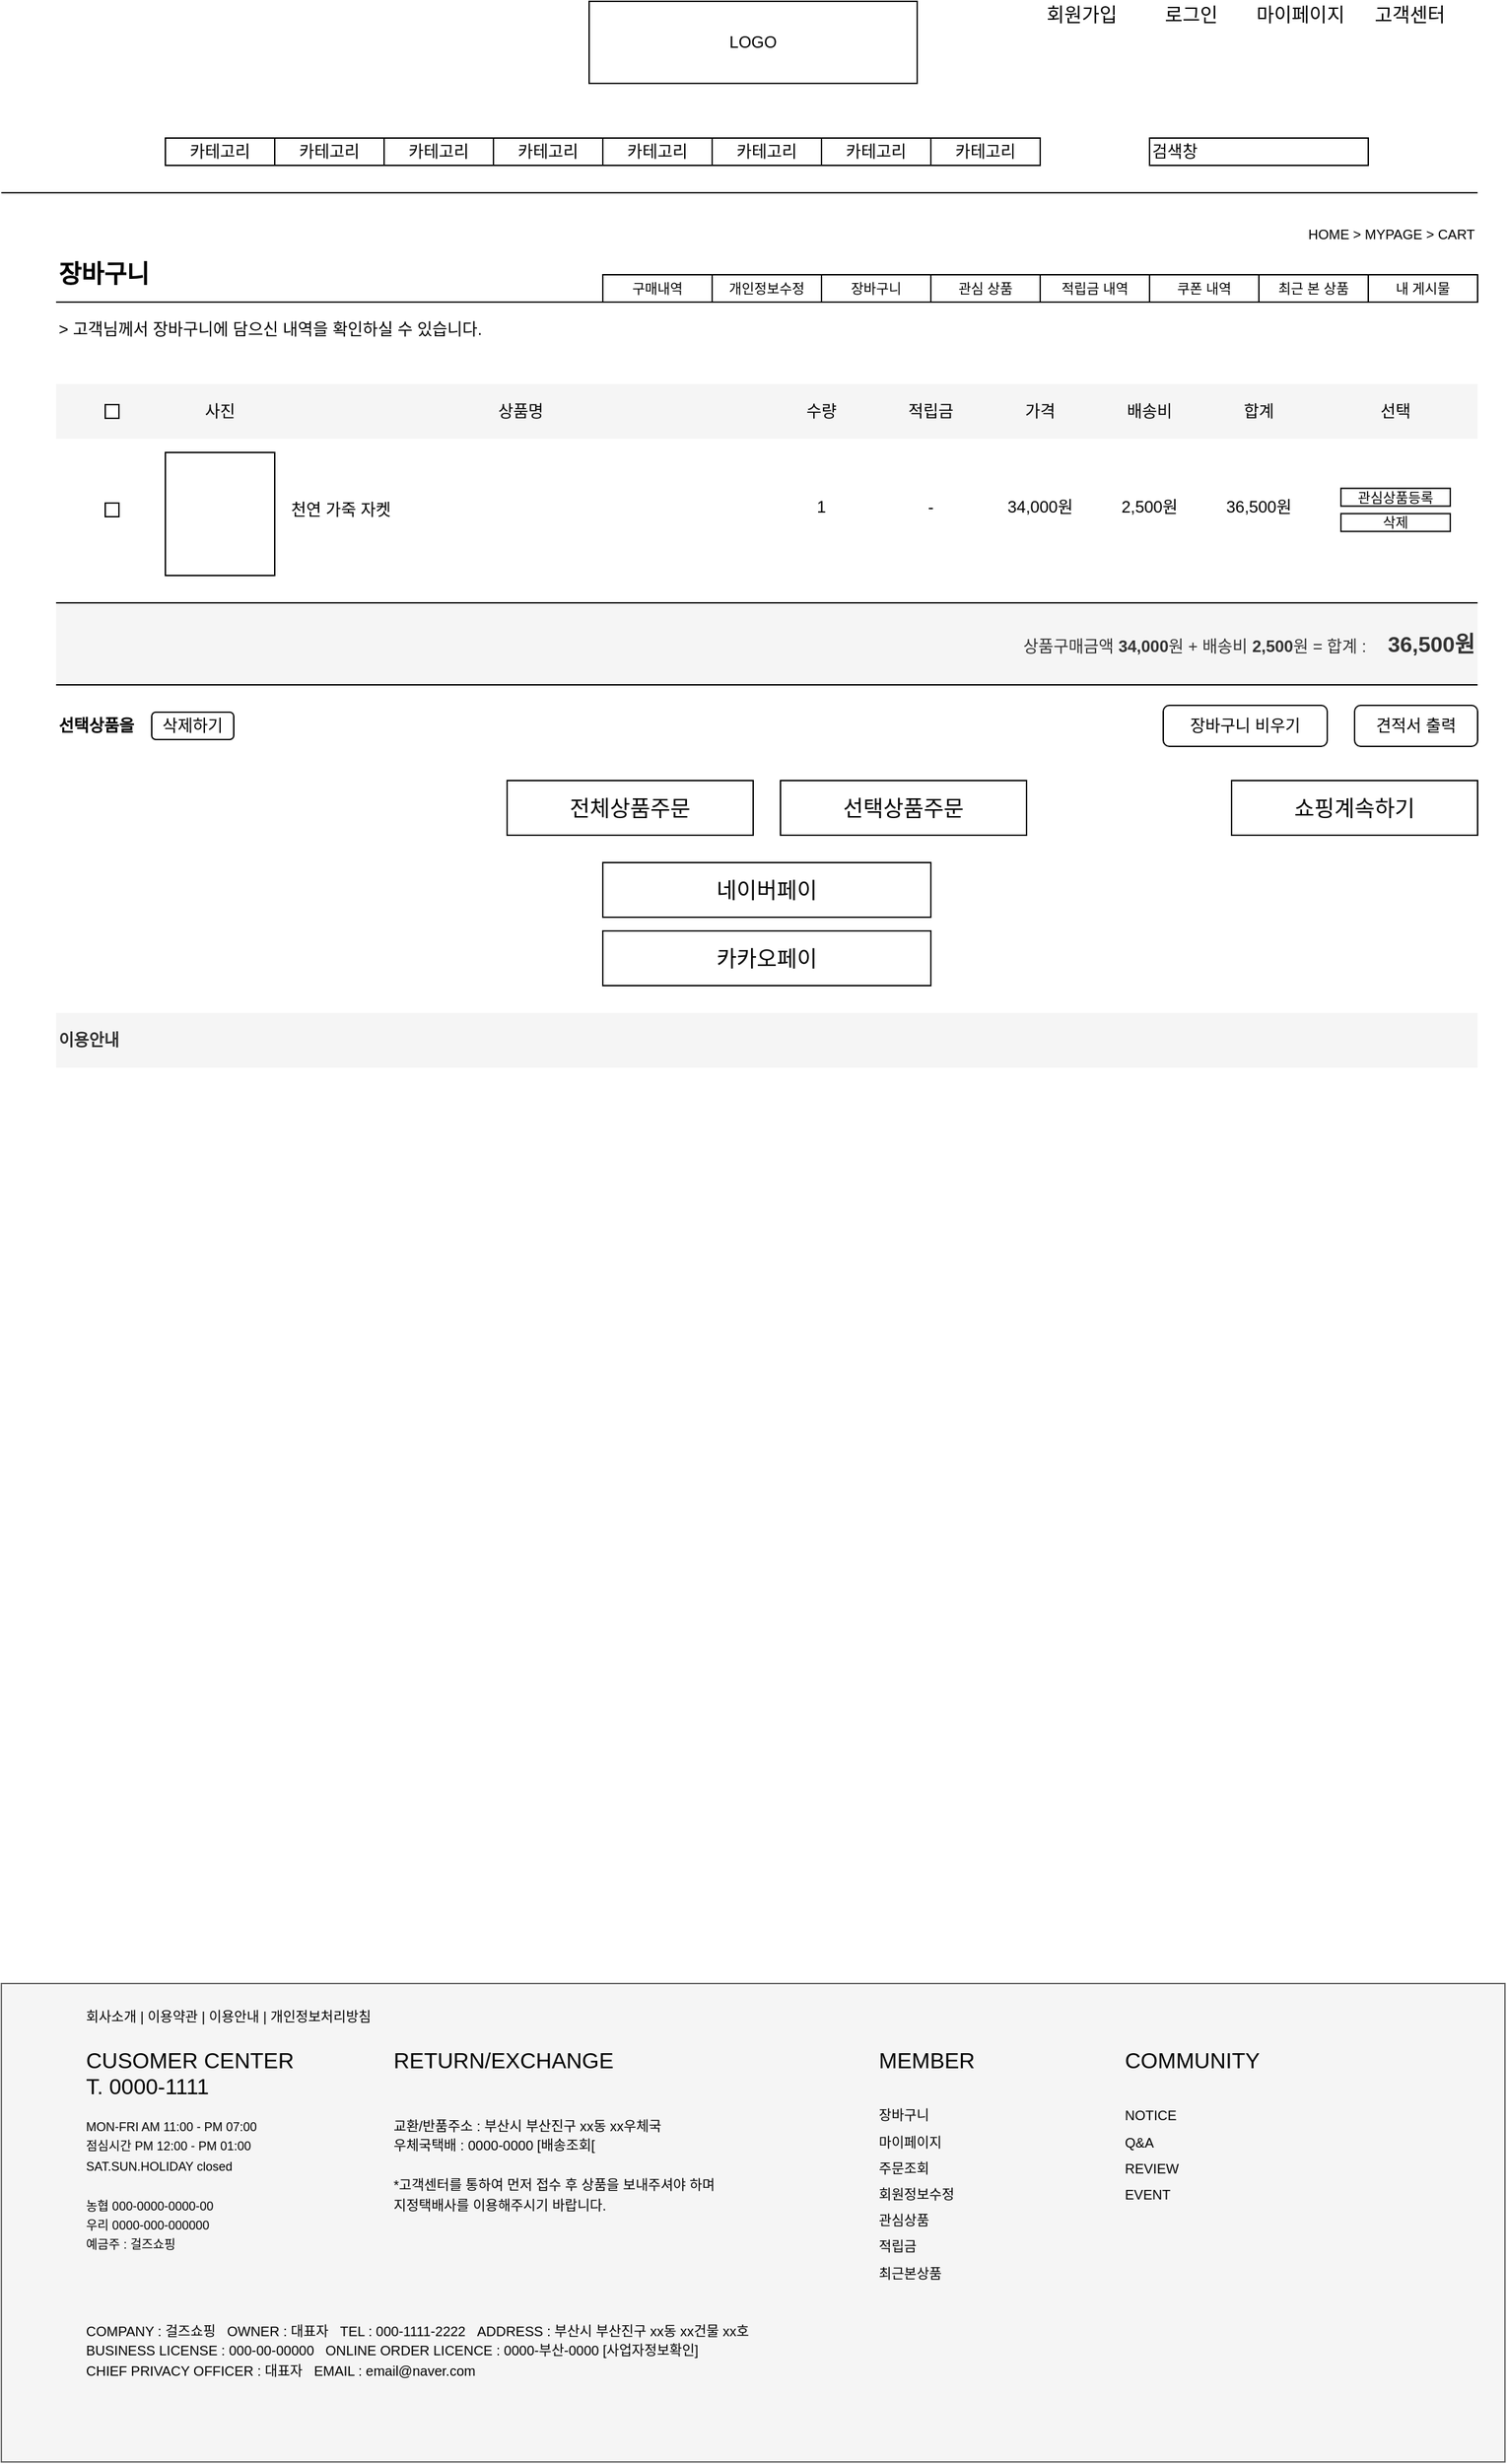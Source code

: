 <mxfile version="20.8.20" type="device"><diagram name="Page-1" id="03018318-947c-dd8e-b7a3-06fadd420f32"><mxGraphModel dx="1434" dy="739" grid="1" gridSize="10" guides="1" tooltips="1" connect="1" arrows="1" fold="1" page="1" pageScale="1" pageWidth="1100" pageHeight="850" background="none" math="0" shadow="0"><root><mxCell id="0"/><mxCell id="1" parent="0"/><mxCell id="1_D58szgOboF152KA7kx-70" value="상품구매금액 &lt;b&gt;34,000&lt;/b&gt;원 + 배송비 &lt;b&gt;2,500&lt;/b&gt;원 = 합계 : &lt;span style=&quot;white-space: pre;&quot;&gt;&#9;&lt;/span&gt;&lt;b&gt;&lt;font style=&quot;font-size: 16px;&quot;&gt;36,500원&lt;/font&gt;&lt;/b&gt;" style="rounded=0;whiteSpace=wrap;html=1;shadow=0;glass=0;sketch=0;fontSize=12;fillColor=#f5f5f5;strokeColor=none;fontColor=#333333;align=right;" vertex="1" parent="1"><mxGeometry x="40" y="480" width="1040" height="60" as="geometry"/></mxCell><mxCell id="1_D58szgOboF152KA7kx-69" value="선택상품을" style="rounded=0;whiteSpace=wrap;html=1;shadow=0;glass=0;sketch=0;fontSize=12;fillColor=none;strokeColor=none;fontStyle=1;align=left;" vertex="1" parent="1"><mxGeometry x="40" y="550" width="470" height="40" as="geometry"/></mxCell><mxCell id="677b7b8949515195-4" value="회원가입" style="text;html=1;points=[];align=center;verticalAlign=top;spacingTop=-4;fontSize=14;fontFamily=Verdana" parent="1" vertex="1"><mxGeometry x="760" y="40" width="60" height="20" as="geometry"/></mxCell><mxCell id="677b7b8949515195-5" value="로그인" style="text;html=1;points=[];align=center;verticalAlign=top;spacingTop=-4;fontSize=14;fontFamily=Verdana" parent="1" vertex="1"><mxGeometry x="840" y="40" width="60" height="20" as="geometry"/></mxCell><mxCell id="677b7b8949515195-6" value="마이페이지" style="text;html=1;points=[];align=center;verticalAlign=top;spacingTop=-4;fontSize=14;fontFamily=Verdana" parent="1" vertex="1"><mxGeometry x="920" y="40" width="60" height="20" as="geometry"/></mxCell><mxCell id="677b7b8949515195-7" value="고객센터" style="text;html=1;points=[];align=center;verticalAlign=top;spacingTop=-4;fontSize=14;fontFamily=Verdana" parent="1" vertex="1"><mxGeometry x="1000" y="40" width="60" height="20" as="geometry"/></mxCell><mxCell id="tAWyXZQAekTBP1LmAkg3-1" value="LOGO" style="rounded=0;whiteSpace=wrap;html=1;" parent="1" vertex="1"><mxGeometry x="430" y="40" width="240" height="60" as="geometry"/></mxCell><mxCell id="tAWyXZQAekTBP1LmAkg3-4" value="카테고리" style="rounded=0;whiteSpace=wrap;html=1;fillColor=none;" parent="1" vertex="1"><mxGeometry x="120" y="140" width="80" height="20" as="geometry"/></mxCell><mxCell id="tAWyXZQAekTBP1LmAkg3-5" value="카테고리" style="rounded=0;whiteSpace=wrap;html=1;fillColor=none;" parent="1" vertex="1"><mxGeometry x="200" y="140" width="80" height="20" as="geometry"/></mxCell><mxCell id="tAWyXZQAekTBP1LmAkg3-7" value="카테고리" style="rounded=0;whiteSpace=wrap;html=1;fillColor=none;" parent="1" vertex="1"><mxGeometry x="360" y="140" width="80" height="20" as="geometry"/></mxCell><mxCell id="tAWyXZQAekTBP1LmAkg3-8" value="카테고리" style="rounded=0;whiteSpace=wrap;html=1;fillColor=none;" parent="1" vertex="1"><mxGeometry x="280" y="140" width="80" height="20" as="geometry"/></mxCell><mxCell id="tAWyXZQAekTBP1LmAkg3-9" value="카테고리" style="rounded=0;whiteSpace=wrap;html=1;fillColor=none;" parent="1" vertex="1"><mxGeometry x="680" y="140" width="80" height="20" as="geometry"/></mxCell><mxCell id="tAWyXZQAekTBP1LmAkg3-10" value="카테고리" style="rounded=0;whiteSpace=wrap;html=1;fillColor=none;" parent="1" vertex="1"><mxGeometry x="600" y="140" width="80" height="20" as="geometry"/></mxCell><mxCell id="tAWyXZQAekTBP1LmAkg3-11" value="카테고리" style="rounded=0;whiteSpace=wrap;html=1;fillColor=none;" parent="1" vertex="1"><mxGeometry x="520" y="140" width="80" height="20" as="geometry"/></mxCell><mxCell id="tAWyXZQAekTBP1LmAkg3-12" value="카테고리" style="rounded=0;whiteSpace=wrap;html=1;fillColor=none;" parent="1" vertex="1"><mxGeometry x="440" y="140" width="80" height="20" as="geometry"/></mxCell><mxCell id="tAWyXZQAekTBP1LmAkg3-13" value="검색창" style="rounded=0;whiteSpace=wrap;html=1;fillColor=none;align=left;" parent="1" vertex="1"><mxGeometry x="840" y="140" width="160" height="20" as="geometry"/></mxCell><mxCell id="tAWyXZQAekTBP1LmAkg3-43" value="" style="endArrow=none;html=1;rounded=0;" parent="1" edge="1"><mxGeometry width="50" height="50" relative="1" as="geometry"><mxPoint y="180" as="sourcePoint"/><mxPoint x="1080" y="180" as="targetPoint"/></mxGeometry></mxCell><mxCell id="YVRWN7XT4B0xnGiOb3B0-42" value="" style="rounded=0;whiteSpace=wrap;html=1;strokeColor=#666666;fillColor=#f5f5f5;fontColor=#333333;" parent="1" vertex="1"><mxGeometry y="1490" width="1100" height="350" as="geometry"/></mxCell><mxCell id="YVRWN7XT4B0xnGiOb3B0-43" value="&lt;font style=&quot;font-size: 9px;&quot;&gt;MON-FRI AM 11:00 - PM 07:00&lt;br style=&quot;font-size: 9px;&quot;&gt;점심시간 PM 12:00 - PM 01:00&lt;br style=&quot;font-size: 9px;&quot;&gt;SAT.SUN.HOLIDAY closed&lt;br style=&quot;font-size: 9px;&quot;&gt;&lt;br style=&quot;font-size: 9px;&quot;&gt;농협 000-0000-0000-00&lt;br style=&quot;font-size: 9px;&quot;&gt;우리 0000-000-000000&lt;br style=&quot;font-size: 9px;&quot;&gt;예금주 : 걸즈쇼핑&lt;/font&gt;" style="rounded=0;whiteSpace=wrap;html=1;strokeColor=none;fillColor=none;align=left;verticalAlign=top;" parent="1" vertex="1"><mxGeometry x="60" y="1580" width="190" height="140" as="geometry"/></mxCell><mxCell id="YVRWN7XT4B0xnGiOb3B0-44" value="&lt;span style=&quot;font-size: 10px;&quot;&gt;교환/반품주소 : 부산시 부산진구 xx동 xx우체국&lt;br&gt;우체국택배 : 0000-0000 [배송조회[&lt;br&gt;&lt;br&gt;*고객센터를 통하여 먼저 접수 후 상품을 보내주셔야 하며&lt;br&gt;지정택배사를 이용해주시기 바랍니다.&lt;br style=&quot;&quot;&gt;&lt;/span&gt;" style="rounded=0;whiteSpace=wrap;html=1;strokeColor=none;fillColor=none;align=left;verticalAlign=top;" parent="1" vertex="1"><mxGeometry x="285" y="1580" width="335" height="120" as="geometry"/></mxCell><mxCell id="YVRWN7XT4B0xnGiOb3B0-45" value="CUSOMER CENTER&lt;br style=&quot;border-color: var(--border-color); font-size: 16px;&quot;&gt;&lt;span style=&quot;font-size: 16px;&quot;&gt;T. 0000-1111&lt;/span&gt;" style="rounded=0;whiteSpace=wrap;html=1;fontSize=16;fillColor=none;strokeColor=none;align=left;verticalAlign=top;" parent="1" vertex="1"><mxGeometry x="60" y="1530" width="200" height="50" as="geometry"/></mxCell><mxCell id="YVRWN7XT4B0xnGiOb3B0-46" value="RETURN/EXCHANGE" style="rounded=0;whiteSpace=wrap;html=1;fontSize=16;fillColor=none;strokeColor=none;align=left;verticalAlign=top;" parent="1" vertex="1"><mxGeometry x="285" y="1530" width="200" height="50" as="geometry"/></mxCell><mxCell id="YVRWN7XT4B0xnGiOb3B0-48" value="MEMBER&lt;br&gt;&lt;br&gt;&lt;font style=&quot;font-size: 10px;&quot;&gt;장바구니&lt;br&gt;마이페이지&lt;br&gt;주문조회&lt;br&gt;회원정보수정&lt;br&gt;관심상품&lt;br&gt;적립금&lt;br&gt;최근본상품&lt;/font&gt;" style="rounded=0;whiteSpace=wrap;html=1;fontSize=16;fillColor=none;strokeColor=none;align=left;verticalAlign=top;" parent="1" vertex="1"><mxGeometry x="640" y="1530" width="200" height="50" as="geometry"/></mxCell><mxCell id="YVRWN7XT4B0xnGiOb3B0-49" value="COMMUNITY&lt;br&gt;&lt;br&gt;&lt;font style=&quot;font-size: 10px;&quot;&gt;NOTICE&lt;br&gt;Q&amp;amp;A&lt;br&gt;REVIEW&lt;br&gt;EVENT&lt;/font&gt;" style="rounded=0;whiteSpace=wrap;html=1;fontSize=16;fillColor=none;strokeColor=none;align=left;verticalAlign=top;" parent="1" vertex="1"><mxGeometry x="820" y="1530" width="200" height="50" as="geometry"/></mxCell><mxCell id="YVRWN7XT4B0xnGiOb3B0-50" value="&lt;span style=&quot;font-size: 10px;&quot;&gt;COMPANY : 걸즈쇼핑&amp;nbsp; &amp;nbsp;OWNER : 대표자&amp;nbsp; &amp;nbsp;TEL : 000-1111-2222&amp;nbsp; &amp;nbsp;ADDRESS : 부산시 부산진구 xx동 xx건물 xx호&lt;br&gt;BUSINESS LICENSE : 000-00-00000&amp;nbsp; &amp;nbsp;ONLINE ORDER LICENCE : 0000-부산-0000 [사업자정보확인]&lt;br&gt;CHIEF PRIVACY OFFICER : 대표자&amp;nbsp; &amp;nbsp;EMAIL : email@naver.com&lt;br style=&quot;&quot;&gt;&lt;/span&gt;" style="rounded=0;whiteSpace=wrap;html=1;strokeColor=none;fillColor=none;align=left;verticalAlign=top;" parent="1" vertex="1"><mxGeometry x="60" y="1730" width="770" height="60" as="geometry"/></mxCell><mxCell id="YVRWN7XT4B0xnGiOb3B0-51" value="&lt;div style=&quot;&quot;&gt;&lt;span style=&quot;font-size: 10px; background-color: initial;&quot;&gt;회사소개 | 이용약관 | 이용안내 | 개인정보처리방침&lt;/span&gt;&lt;/div&gt;" style="rounded=0;whiteSpace=wrap;html=1;strokeColor=none;fillColor=none;align=left;verticalAlign=top;" parent="1" vertex="1"><mxGeometry x="60" y="1500" width="1040" height="120" as="geometry"/></mxCell><mxCell id="_u6w3v2O0VIGlpJXjt6S-1" value="HOME &amp;gt; MYPAGE &amp;gt; CART" style="rounded=0;whiteSpace=wrap;html=1;fontSize=10;fillColor=none;strokeColor=none;align=right;" parent="1" vertex="1"><mxGeometry x="840" y="200" width="240" height="20" as="geometry"/></mxCell><mxCell id="1_D58szgOboF152KA7kx-28" value="내 게시물" style="rounded=0;whiteSpace=wrap;html=1;shadow=0;glass=0;sketch=0;fontSize=10;fillColor=none;" vertex="1" parent="1"><mxGeometry x="1000" y="240" width="80" height="20" as="geometry"/></mxCell><mxCell id="1_D58szgOboF152KA7kx-29" value="최근 본 상품" style="rounded=0;whiteSpace=wrap;html=1;shadow=0;glass=0;sketch=0;fontSize=10;fillColor=none;" vertex="1" parent="1"><mxGeometry x="920" y="240" width="80" height="20" as="geometry"/></mxCell><mxCell id="1_D58szgOboF152KA7kx-30" value="쿠폰 내역" style="rounded=0;whiteSpace=wrap;html=1;shadow=0;glass=0;sketch=0;fontSize=10;fillColor=none;" vertex="1" parent="1"><mxGeometry x="840" y="240" width="80" height="20" as="geometry"/></mxCell><mxCell id="1_D58szgOboF152KA7kx-31" value="적립금 내역" style="rounded=0;whiteSpace=wrap;html=1;shadow=0;glass=0;sketch=0;fontSize=10;fillColor=none;" vertex="1" parent="1"><mxGeometry x="760" y="240" width="80" height="20" as="geometry"/></mxCell><mxCell id="1_D58szgOboF152KA7kx-32" value="관심 상품" style="rounded=0;whiteSpace=wrap;html=1;shadow=0;glass=0;sketch=0;fontSize=10;fillColor=none;" vertex="1" parent="1"><mxGeometry x="680" y="240" width="80" height="20" as="geometry"/></mxCell><mxCell id="1_D58szgOboF152KA7kx-33" value="장바구니" style="rounded=0;whiteSpace=wrap;html=1;shadow=0;glass=0;sketch=0;fontSize=10;fillColor=none;" vertex="1" parent="1"><mxGeometry x="600" y="240" width="80" height="20" as="geometry"/></mxCell><mxCell id="1_D58szgOboF152KA7kx-34" value="개인정보수정" style="rounded=0;whiteSpace=wrap;html=1;shadow=0;glass=0;sketch=0;fontSize=10;fillColor=none;" vertex="1" parent="1"><mxGeometry x="520" y="240" width="80" height="20" as="geometry"/></mxCell><mxCell id="1_D58szgOboF152KA7kx-35" value="구매내역" style="rounded=0;whiteSpace=wrap;html=1;shadow=0;glass=0;sketch=0;fontSize=10;fillColor=none;" vertex="1" parent="1"><mxGeometry x="440" y="240" width="80" height="20" as="geometry"/></mxCell><mxCell id="1_D58szgOboF152KA7kx-36" value="" style="endArrow=none;html=1;rounded=0;fontSize=10;entryX=0;entryY=0.75;entryDx=0;entryDy=0;" edge="1" parent="1"><mxGeometry width="50" height="50" relative="1" as="geometry"><mxPoint x="40" y="260" as="sourcePoint"/><mxPoint x="440" y="260" as="targetPoint"/></mxGeometry></mxCell><mxCell id="1_D58szgOboF152KA7kx-37" value="장바구니" style="rounded=0;whiteSpace=wrap;html=1;shadow=0;glass=0;sketch=0;fontSize=18;fillColor=none;strokeColor=none;fontStyle=1;align=left;" vertex="1" parent="1"><mxGeometry x="40" y="220" width="120" height="40" as="geometry"/></mxCell><mxCell id="1_D58szgOboF152KA7kx-38" value="&amp;gt; 고객님께서 장바구니에 담으신 내역을 확인하실 수 있습니다." style="rounded=0;whiteSpace=wrap;html=1;shadow=0;glass=0;sketch=0;fontSize=12;fillColor=none;strokeColor=none;fontStyle=0;align=left;" vertex="1" parent="1"><mxGeometry x="40" y="260" width="470" height="40" as="geometry"/></mxCell><mxCell id="1_D58szgOboF152KA7kx-40" value="" style="rounded=0;whiteSpace=wrap;html=1;shadow=0;glass=0;sketch=0;fontSize=10;fillColor=#f5f5f5;strokeColor=none;fontColor=#333333;" vertex="1" parent="1"><mxGeometry x="40" y="320" width="1040" height="40" as="geometry"/></mxCell><mxCell id="1_D58szgOboF152KA7kx-42" value="사진" style="rounded=0;whiteSpace=wrap;html=1;shadow=0;glass=0;sketch=0;fontSize=12;fillColor=none;strokeColor=none;" vertex="1" parent="1"><mxGeometry x="120" y="330" width="80" height="20" as="geometry"/></mxCell><mxCell id="1_D58szgOboF152KA7kx-43" value="상품명" style="rounded=0;whiteSpace=wrap;html=1;shadow=0;glass=0;sketch=0;fontSize=12;fillColor=none;strokeColor=none;" vertex="1" parent="1"><mxGeometry x="200" y="330" width="360" height="20" as="geometry"/></mxCell><mxCell id="1_D58szgOboF152KA7kx-44" value="수량" style="rounded=0;whiteSpace=wrap;html=1;shadow=0;glass=0;sketch=0;fontSize=12;fillColor=none;strokeColor=none;" vertex="1" parent="1"><mxGeometry x="560" y="330" width="80" height="20" as="geometry"/></mxCell><mxCell id="1_D58szgOboF152KA7kx-45" value="적립금" style="rounded=0;whiteSpace=wrap;html=1;shadow=0;glass=0;sketch=0;fontSize=12;fillColor=none;strokeColor=none;" vertex="1" parent="1"><mxGeometry x="640" y="330" width="80" height="20" as="geometry"/></mxCell><mxCell id="1_D58szgOboF152KA7kx-46" value="가격" style="rounded=0;whiteSpace=wrap;html=1;shadow=0;glass=0;sketch=0;fontSize=12;fillColor=none;strokeColor=none;" vertex="1" parent="1"><mxGeometry x="720" y="330" width="80" height="20" as="geometry"/></mxCell><mxCell id="1_D58szgOboF152KA7kx-47" value="배송비" style="rounded=0;whiteSpace=wrap;html=1;shadow=0;glass=0;sketch=0;fontSize=12;fillColor=none;strokeColor=none;" vertex="1" parent="1"><mxGeometry x="800" y="330" width="80" height="20" as="geometry"/></mxCell><mxCell id="1_D58szgOboF152KA7kx-48" value="합계" style="rounded=0;whiteSpace=wrap;html=1;shadow=0;glass=0;sketch=0;fontSize=12;fillColor=none;strokeColor=none;" vertex="1" parent="1"><mxGeometry x="880" y="330" width="80" height="20" as="geometry"/></mxCell><mxCell id="1_D58szgOboF152KA7kx-49" value="선택" style="rounded=0;whiteSpace=wrap;html=1;shadow=0;glass=0;sketch=0;fontSize=12;fillColor=none;strokeColor=none;" vertex="1" parent="1"><mxGeometry x="960" y="330" width="120" height="20" as="geometry"/></mxCell><mxCell id="1_D58szgOboF152KA7kx-51" value="" style="rounded=0;whiteSpace=wrap;html=1;shadow=0;glass=0;sketch=0;fontSize=12;" vertex="1" parent="1"><mxGeometry x="76" y="335" width="10" height="10" as="geometry"/></mxCell><mxCell id="1_D58szgOboF152KA7kx-52" value="" style="rounded=0;whiteSpace=wrap;html=1;shadow=0;glass=0;sketch=0;fontSize=12;fillColor=none;strokeColor=none;" vertex="1" parent="1"><mxGeometry x="40" y="360" width="80" height="100" as="geometry"/></mxCell><mxCell id="1_D58szgOboF152KA7kx-53" value="" style="rounded=0;whiteSpace=wrap;html=1;shadow=0;glass=0;sketch=0;fontSize=12;fillColor=default;" vertex="1" parent="1"><mxGeometry x="120" y="370" width="80" height="90" as="geometry"/></mxCell><mxCell id="1_D58szgOboF152KA7kx-54" value="천연 가죽 자켓" style="rounded=0;whiteSpace=wrap;html=1;shadow=0;glass=0;sketch=0;fontSize=12;fillColor=none;align=left;strokeColor=none;" vertex="1" parent="1"><mxGeometry x="210" y="362" width="340" height="100" as="geometry"/></mxCell><mxCell id="1_D58szgOboF152KA7kx-55" value="1" style="rounded=0;whiteSpace=wrap;html=1;shadow=0;glass=0;sketch=0;fontSize=12;fillColor=none;strokeColor=none;" vertex="1" parent="1"><mxGeometry x="560" y="360" width="80" height="100" as="geometry"/></mxCell><mxCell id="1_D58szgOboF152KA7kx-57" value="-" style="rounded=0;whiteSpace=wrap;html=1;shadow=0;glass=0;sketch=0;fontSize=12;fillColor=none;strokeColor=none;" vertex="1" parent="1"><mxGeometry x="640" y="360" width="80" height="100" as="geometry"/></mxCell><mxCell id="1_D58szgOboF152KA7kx-58" value="2,500원" style="rounded=0;whiteSpace=wrap;html=1;shadow=0;glass=0;sketch=0;fontSize=12;fillColor=none;strokeColor=none;" vertex="1" parent="1"><mxGeometry x="800" y="360" width="80" height="100" as="geometry"/></mxCell><mxCell id="1_D58szgOboF152KA7kx-59" value="34,000원" style="rounded=0;whiteSpace=wrap;html=1;shadow=0;glass=0;sketch=0;fontSize=12;fillColor=none;strokeColor=none;" vertex="1" parent="1"><mxGeometry x="720" y="360" width="80" height="100" as="geometry"/></mxCell><mxCell id="1_D58szgOboF152KA7kx-60" value="36,500원" style="rounded=0;whiteSpace=wrap;html=1;shadow=0;glass=0;sketch=0;fontSize=12;fillColor=none;strokeColor=none;" vertex="1" parent="1"><mxGeometry x="880" y="360" width="80" height="100" as="geometry"/></mxCell><mxCell id="1_D58szgOboF152KA7kx-61" value="관심상품등록" style="rounded=0;whiteSpace=wrap;html=1;shadow=0;glass=0;sketch=0;fontSize=10;fillColor=default;" vertex="1" parent="1"><mxGeometry x="980" y="396.25" width="80" height="13" as="geometry"/></mxCell><mxCell id="1_D58szgOboF152KA7kx-62" value="" style="rounded=0;whiteSpace=wrap;html=1;shadow=0;glass=0;sketch=0;fontSize=12;" vertex="1" parent="1"><mxGeometry x="76" y="407" width="10" height="10" as="geometry"/></mxCell><mxCell id="1_D58szgOboF152KA7kx-63" value="삭제" style="rounded=0;whiteSpace=wrap;html=1;shadow=0;glass=0;sketch=0;fontSize=10;fillColor=default;" vertex="1" parent="1"><mxGeometry x="980" y="414.75" width="80" height="13" as="geometry"/></mxCell><mxCell id="1_D58szgOboF152KA7kx-64" value="" style="endArrow=none;html=1;rounded=0;fontSize=10;" edge="1" parent="1"><mxGeometry width="50" height="50" relative="1" as="geometry"><mxPoint x="1080" y="480" as="sourcePoint"/><mxPoint x="40" y="480" as="targetPoint"/></mxGeometry></mxCell><mxCell id="1_D58szgOboF152KA7kx-66" value="장바구니 비우기" style="rounded=1;whiteSpace=wrap;html=1;shadow=0;glass=0;sketch=0;fontSize=12;fillColor=none;" vertex="1" parent="1"><mxGeometry x="850" y="555" width="120" height="30" as="geometry"/></mxCell><mxCell id="1_D58szgOboF152KA7kx-67" value="견적서 출력" style="rounded=1;whiteSpace=wrap;html=1;shadow=0;glass=0;sketch=0;fontSize=12;fillColor=none;" vertex="1" parent="1"><mxGeometry x="990" y="555" width="90" height="30" as="geometry"/></mxCell><mxCell id="1_D58szgOboF152KA7kx-68" value="삭제하기" style="rounded=1;whiteSpace=wrap;html=1;shadow=0;glass=0;sketch=0;fontSize=12;fillColor=none;" vertex="1" parent="1"><mxGeometry x="110" y="560" width="60" height="20" as="geometry"/></mxCell><mxCell id="1_D58szgOboF152KA7kx-71" value="" style="endArrow=none;html=1;rounded=0;fontSize=10;" edge="1" parent="1"><mxGeometry width="50" height="50" relative="1" as="geometry"><mxPoint x="1080" y="540" as="sourcePoint"/><mxPoint x="40" y="540" as="targetPoint"/></mxGeometry></mxCell><mxCell id="1_D58szgOboF152KA7kx-72" value="전체상품주문" style="rounded=0;whiteSpace=wrap;html=1;shadow=0;glass=0;sketch=0;fontSize=16;fillColor=default;" vertex="1" parent="1"><mxGeometry x="370" y="610" width="180" height="40" as="geometry"/></mxCell><mxCell id="1_D58szgOboF152KA7kx-73" value="선택상품주문" style="rounded=0;whiteSpace=wrap;html=1;shadow=0;glass=0;sketch=0;fontSize=16;fillColor=default;" vertex="1" parent="1"><mxGeometry x="570" y="610" width="180" height="40" as="geometry"/></mxCell><mxCell id="1_D58szgOboF152KA7kx-74" value="쇼핑계속하기" style="rounded=0;whiteSpace=wrap;html=1;shadow=0;glass=0;sketch=0;fontSize=16;fillColor=default;" vertex="1" parent="1"><mxGeometry x="900" y="610" width="180" height="40" as="geometry"/></mxCell><mxCell id="1_D58szgOboF152KA7kx-75" value="네이버페이" style="rounded=0;whiteSpace=wrap;html=1;shadow=0;glass=0;sketch=0;fontSize=16;fillColor=default;" vertex="1" parent="1"><mxGeometry x="440" y="670" width="240" height="40" as="geometry"/></mxCell><mxCell id="1_D58szgOboF152KA7kx-76" value="카카오페이" style="rounded=0;whiteSpace=wrap;html=1;shadow=0;glass=0;sketch=0;fontSize=16;fillColor=default;" vertex="1" parent="1"><mxGeometry x="440" y="720" width="240" height="40" as="geometry"/></mxCell><mxCell id="1_D58szgOboF152KA7kx-77" value="이용안내" style="rounded=0;whiteSpace=wrap;html=1;shadow=0;glass=0;sketch=0;fontSize=12;fillColor=#f5f5f5;strokeColor=none;fontColor=#333333;align=left;fontStyle=1" vertex="1" parent="1"><mxGeometry x="40" y="780" width="1040" height="40" as="geometry"/></mxCell></root></mxGraphModel></diagram></mxfile>